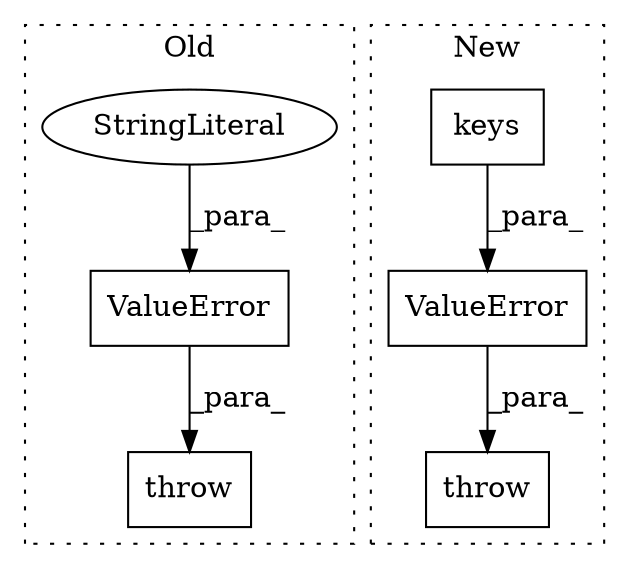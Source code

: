 digraph G {
subgraph cluster0 {
1 [label="throw" a="53" s="36805" l="6" shape="box"];
5 [label="ValueError" a="32" s="36811,36921" l="11,1" shape="box"];
6 [label="StringLiteral" a="45" s="36822" l="99" shape="ellipse"];
label = "Old";
style="dotted";
}
subgraph cluster1 {
2 [label="keys" a="32" s="36948" l="6" shape="box"];
3 [label="throw" a="53" s="36808" l="6" shape="box"];
4 [label="ValueError" a="32" s="36814,36955" l="11,1" shape="box"];
label = "New";
style="dotted";
}
2 -> 4 [label="_para_"];
4 -> 3 [label="_para_"];
5 -> 1 [label="_para_"];
6 -> 5 [label="_para_"];
}